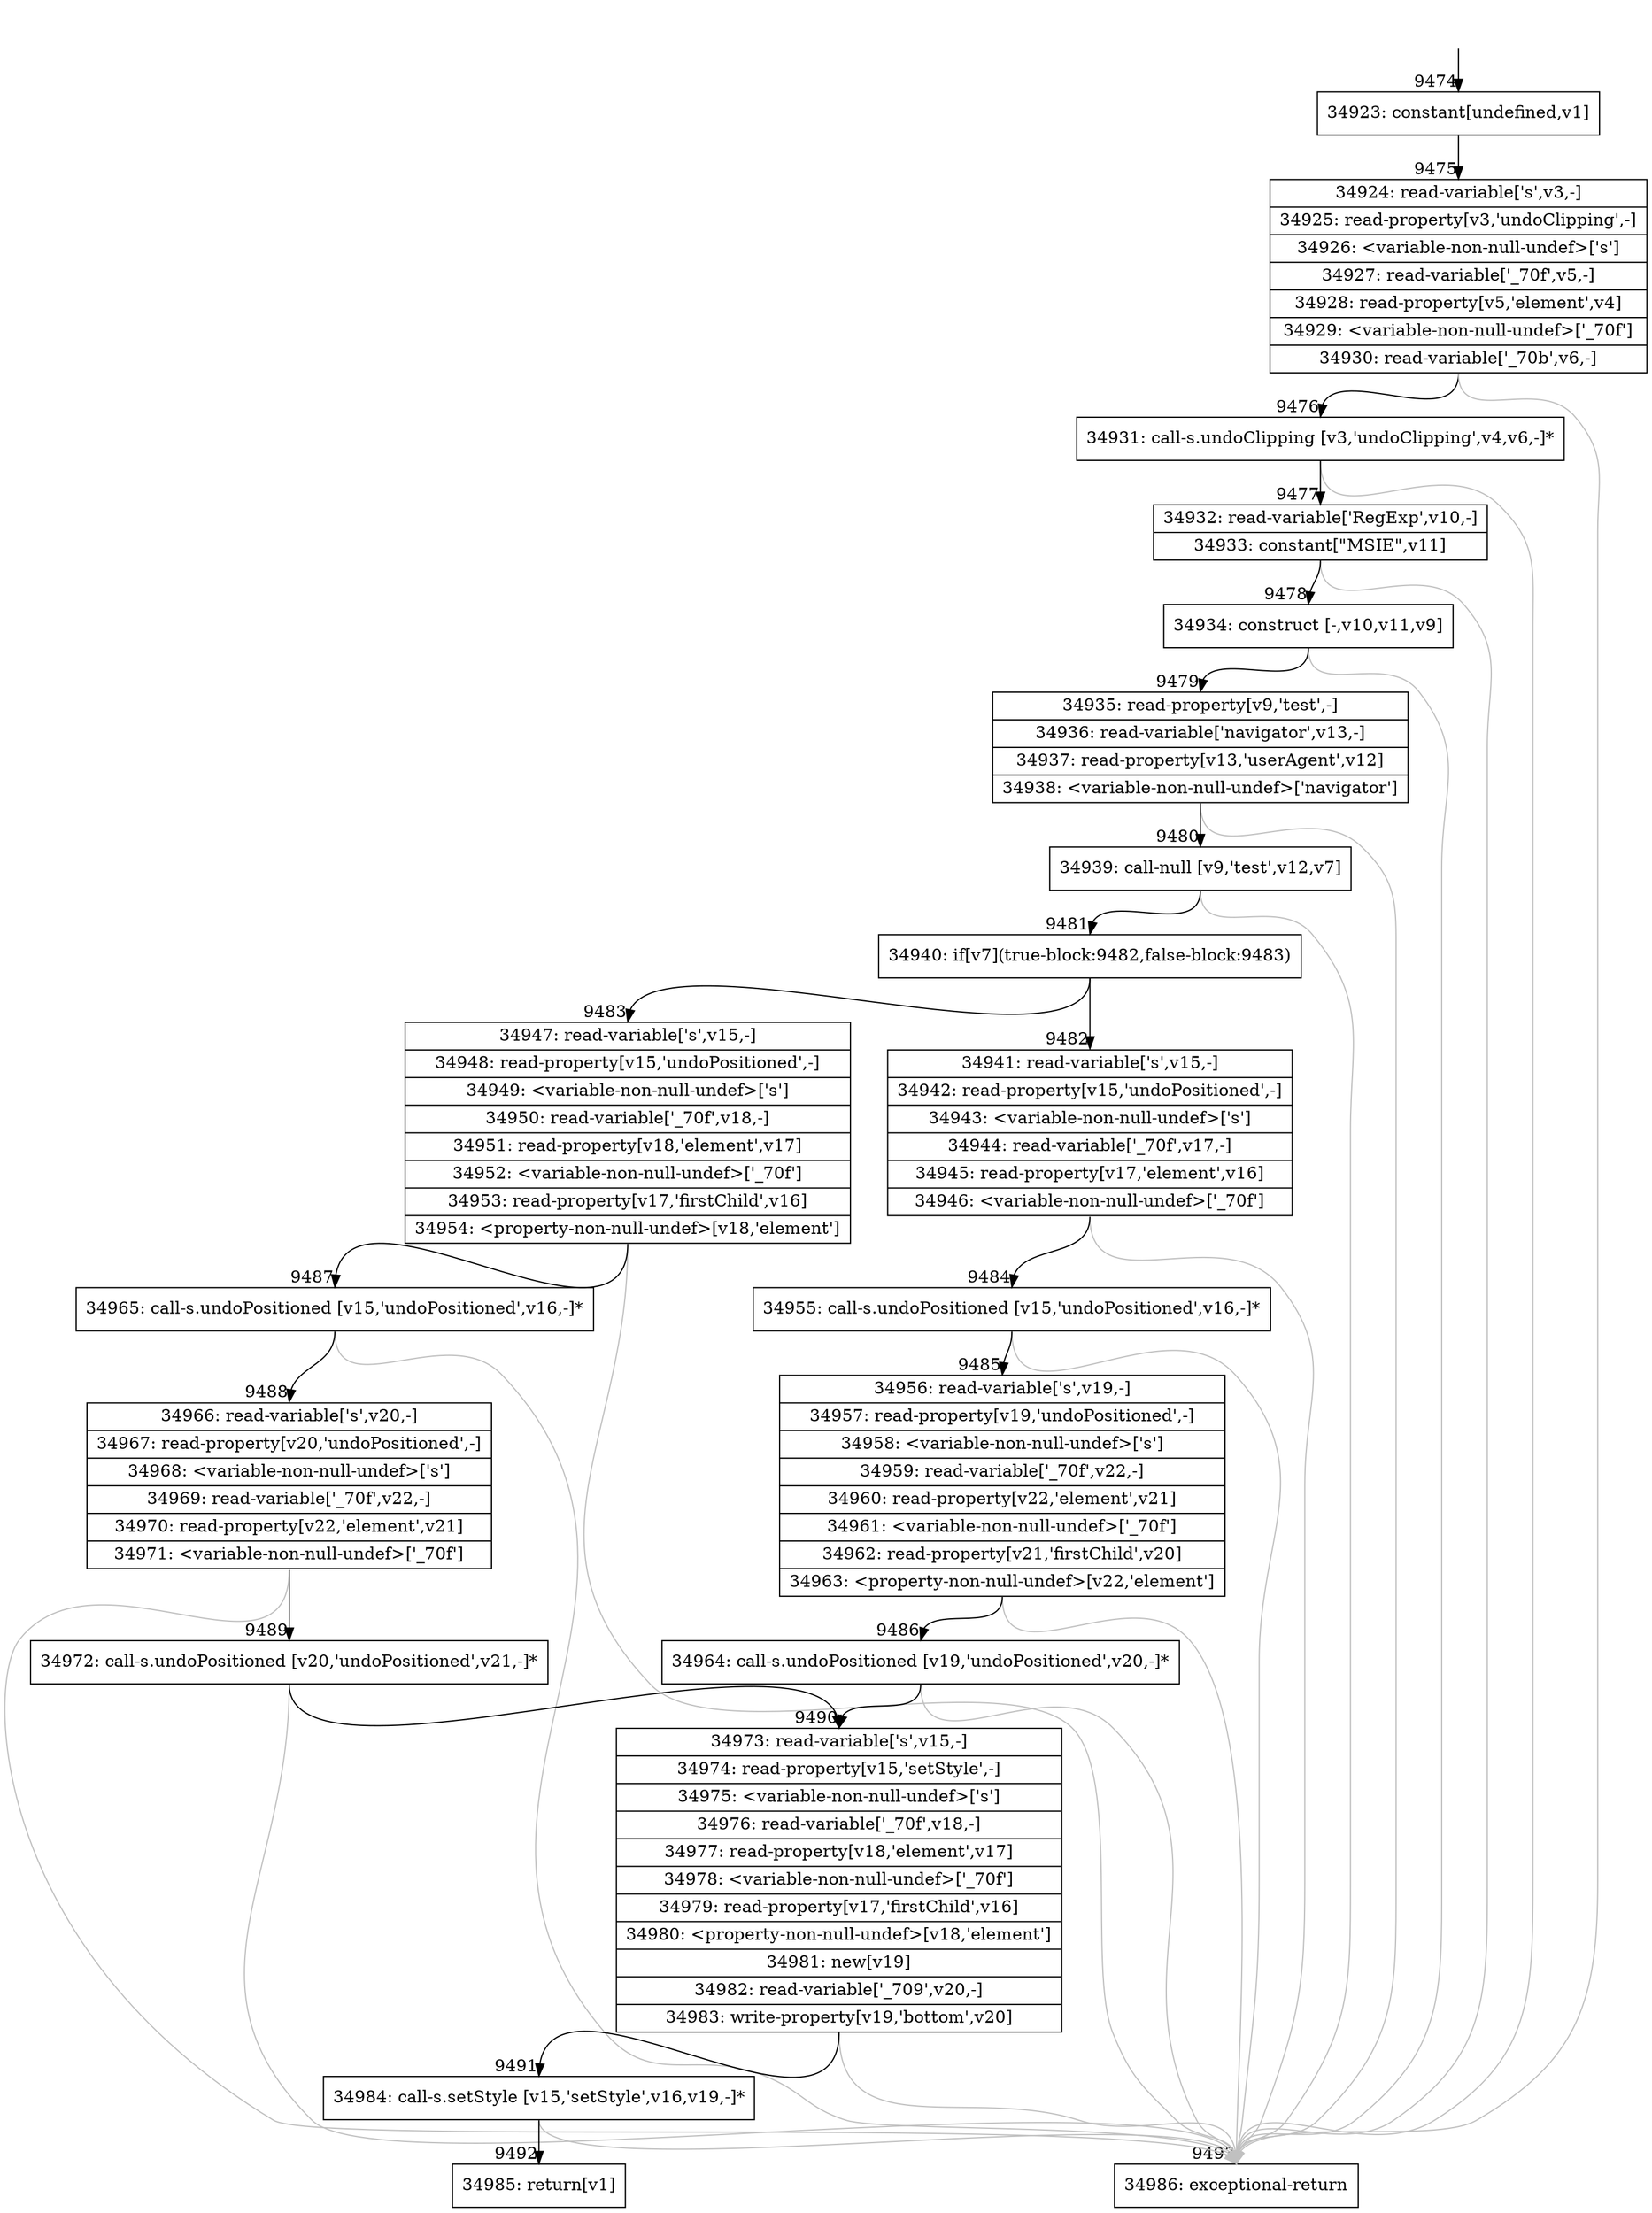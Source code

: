 digraph {
rankdir="TD"
BB_entry662[shape=none,label=""];
BB_entry662 -> BB9474 [tailport=s, headport=n, headlabel="    9474"]
BB9474 [shape=record label="{34923: constant[undefined,v1]}" ] 
BB9474 -> BB9475 [tailport=s, headport=n, headlabel="      9475"]
BB9475 [shape=record label="{34924: read-variable['s',v3,-]|34925: read-property[v3,'undoClipping',-]|34926: \<variable-non-null-undef\>['s']|34927: read-variable['_70f',v5,-]|34928: read-property[v5,'element',v4]|34929: \<variable-non-null-undef\>['_70f']|34930: read-variable['_70b',v6,-]}" ] 
BB9475 -> BB9476 [tailport=s, headport=n, headlabel="      9476"]
BB9475 -> BB9493 [tailport=s, headport=n, color=gray, headlabel="      9493"]
BB9476 [shape=record label="{34931: call-s.undoClipping [v3,'undoClipping',v4,v6,-]*}" ] 
BB9476 -> BB9477 [tailport=s, headport=n, headlabel="      9477"]
BB9476 -> BB9493 [tailport=s, headport=n, color=gray]
BB9477 [shape=record label="{34932: read-variable['RegExp',v10,-]|34933: constant[\"MSIE\",v11]}" ] 
BB9477 -> BB9478 [tailport=s, headport=n, headlabel="      9478"]
BB9477 -> BB9493 [tailport=s, headport=n, color=gray]
BB9478 [shape=record label="{34934: construct [-,v10,v11,v9]}" ] 
BB9478 -> BB9479 [tailport=s, headport=n, headlabel="      9479"]
BB9478 -> BB9493 [tailport=s, headport=n, color=gray]
BB9479 [shape=record label="{34935: read-property[v9,'test',-]|34936: read-variable['navigator',v13,-]|34937: read-property[v13,'userAgent',v12]|34938: \<variable-non-null-undef\>['navigator']}" ] 
BB9479 -> BB9480 [tailport=s, headport=n, headlabel="      9480"]
BB9479 -> BB9493 [tailport=s, headport=n, color=gray]
BB9480 [shape=record label="{34939: call-null [v9,'test',v12,v7]}" ] 
BB9480 -> BB9481 [tailport=s, headport=n, headlabel="      9481"]
BB9480 -> BB9493 [tailport=s, headport=n, color=gray]
BB9481 [shape=record label="{34940: if[v7](true-block:9482,false-block:9483)}" ] 
BB9481 -> BB9482 [tailport=s, headport=n, headlabel="      9482"]
BB9481 -> BB9483 [tailport=s, headport=n, headlabel="      9483"]
BB9482 [shape=record label="{34941: read-variable['s',v15,-]|34942: read-property[v15,'undoPositioned',-]|34943: \<variable-non-null-undef\>['s']|34944: read-variable['_70f',v17,-]|34945: read-property[v17,'element',v16]|34946: \<variable-non-null-undef\>['_70f']}" ] 
BB9482 -> BB9484 [tailport=s, headport=n, headlabel="      9484"]
BB9482 -> BB9493 [tailport=s, headport=n, color=gray]
BB9483 [shape=record label="{34947: read-variable['s',v15,-]|34948: read-property[v15,'undoPositioned',-]|34949: \<variable-non-null-undef\>['s']|34950: read-variable['_70f',v18,-]|34951: read-property[v18,'element',v17]|34952: \<variable-non-null-undef\>['_70f']|34953: read-property[v17,'firstChild',v16]|34954: \<property-non-null-undef\>[v18,'element']}" ] 
BB9483 -> BB9487 [tailport=s, headport=n, headlabel="      9487"]
BB9483 -> BB9493 [tailport=s, headport=n, color=gray]
BB9484 [shape=record label="{34955: call-s.undoPositioned [v15,'undoPositioned',v16,-]*}" ] 
BB9484 -> BB9485 [tailport=s, headport=n, headlabel="      9485"]
BB9484 -> BB9493 [tailport=s, headport=n, color=gray]
BB9485 [shape=record label="{34956: read-variable['s',v19,-]|34957: read-property[v19,'undoPositioned',-]|34958: \<variable-non-null-undef\>['s']|34959: read-variable['_70f',v22,-]|34960: read-property[v22,'element',v21]|34961: \<variable-non-null-undef\>['_70f']|34962: read-property[v21,'firstChild',v20]|34963: \<property-non-null-undef\>[v22,'element']}" ] 
BB9485 -> BB9486 [tailport=s, headport=n, headlabel="      9486"]
BB9485 -> BB9493 [tailport=s, headport=n, color=gray]
BB9486 [shape=record label="{34964: call-s.undoPositioned [v19,'undoPositioned',v20,-]*}" ] 
BB9486 -> BB9490 [tailport=s, headport=n, headlabel="      9490"]
BB9486 -> BB9493 [tailport=s, headport=n, color=gray]
BB9487 [shape=record label="{34965: call-s.undoPositioned [v15,'undoPositioned',v16,-]*}" ] 
BB9487 -> BB9488 [tailport=s, headport=n, headlabel="      9488"]
BB9487 -> BB9493 [tailport=s, headport=n, color=gray]
BB9488 [shape=record label="{34966: read-variable['s',v20,-]|34967: read-property[v20,'undoPositioned',-]|34968: \<variable-non-null-undef\>['s']|34969: read-variable['_70f',v22,-]|34970: read-property[v22,'element',v21]|34971: \<variable-non-null-undef\>['_70f']}" ] 
BB9488 -> BB9489 [tailport=s, headport=n, headlabel="      9489"]
BB9488 -> BB9493 [tailport=s, headport=n, color=gray]
BB9489 [shape=record label="{34972: call-s.undoPositioned [v20,'undoPositioned',v21,-]*}" ] 
BB9489 -> BB9490 [tailport=s, headport=n]
BB9489 -> BB9493 [tailport=s, headport=n, color=gray]
BB9490 [shape=record label="{34973: read-variable['s',v15,-]|34974: read-property[v15,'setStyle',-]|34975: \<variable-non-null-undef\>['s']|34976: read-variable['_70f',v18,-]|34977: read-property[v18,'element',v17]|34978: \<variable-non-null-undef\>['_70f']|34979: read-property[v17,'firstChild',v16]|34980: \<property-non-null-undef\>[v18,'element']|34981: new[v19]|34982: read-variable['_709',v20,-]|34983: write-property[v19,'bottom',v20]}" ] 
BB9490 -> BB9491 [tailport=s, headport=n, headlabel="      9491"]
BB9490 -> BB9493 [tailport=s, headport=n, color=gray]
BB9491 [shape=record label="{34984: call-s.setStyle [v15,'setStyle',v16,v19,-]*}" ] 
BB9491 -> BB9492 [tailport=s, headport=n, headlabel="      9492"]
BB9491 -> BB9493 [tailport=s, headport=n, color=gray]
BB9492 [shape=record label="{34985: return[v1]}" ] 
BB9493 [shape=record label="{34986: exceptional-return}" ] 
//#$~ 6719
}

